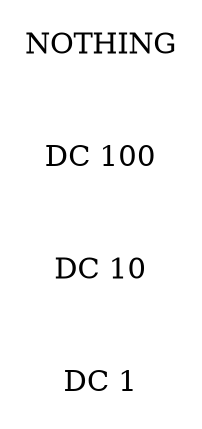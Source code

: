 digraph G {
        rankdir=LR;
node [shape=box];
        size = "7.5,10.0";
ratio = "fill";
center =1;

        /* Node Definitions */


        dc1 [shape=plaintext,label="DC 1"];
        dc10 [shape=plaintext,label="DC 10"];
        dc100 [shape=plaintext,label="DC 100"];

        { rank = same; "dc1"; "dc10"; "dc100"; }

        /* Link Definitions */

        /* Marking Unused Dialing Plans */

        no_dc [shape=plaintext,label="NOTHING"];
        { rank = min; "no_dc"; }
}


